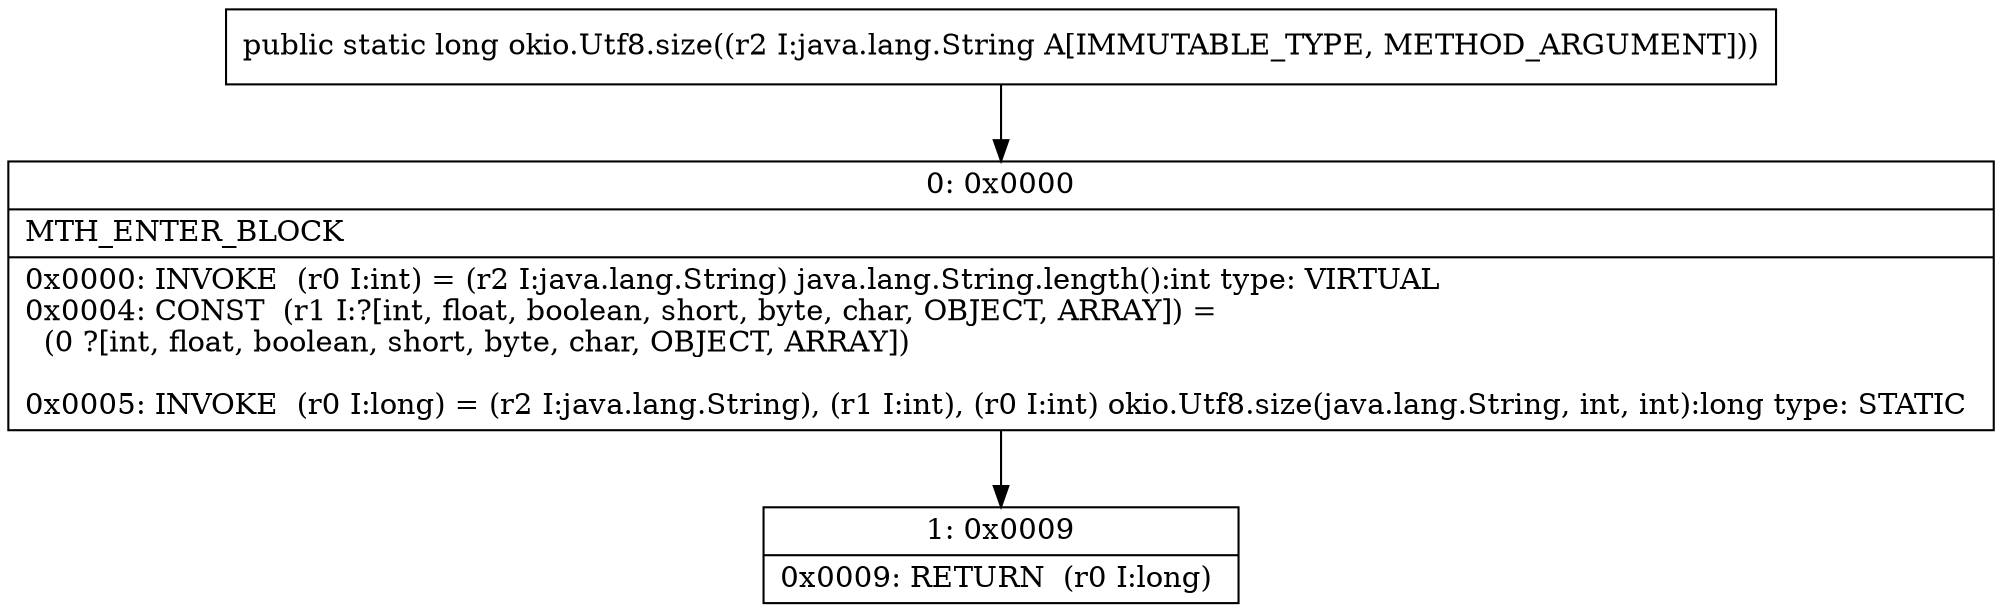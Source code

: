 digraph "CFG forokio.Utf8.size(Ljava\/lang\/String;)J" {
Node_0 [shape=record,label="{0\:\ 0x0000|MTH_ENTER_BLOCK\l|0x0000: INVOKE  (r0 I:int) = (r2 I:java.lang.String) java.lang.String.length():int type: VIRTUAL \l0x0004: CONST  (r1 I:?[int, float, boolean, short, byte, char, OBJECT, ARRAY]) = \l  (0 ?[int, float, boolean, short, byte, char, OBJECT, ARRAY])\l \l0x0005: INVOKE  (r0 I:long) = (r2 I:java.lang.String), (r1 I:int), (r0 I:int) okio.Utf8.size(java.lang.String, int, int):long type: STATIC \l}"];
Node_1 [shape=record,label="{1\:\ 0x0009|0x0009: RETURN  (r0 I:long) \l}"];
MethodNode[shape=record,label="{public static long okio.Utf8.size((r2 I:java.lang.String A[IMMUTABLE_TYPE, METHOD_ARGUMENT])) }"];
MethodNode -> Node_0;
Node_0 -> Node_1;
}

